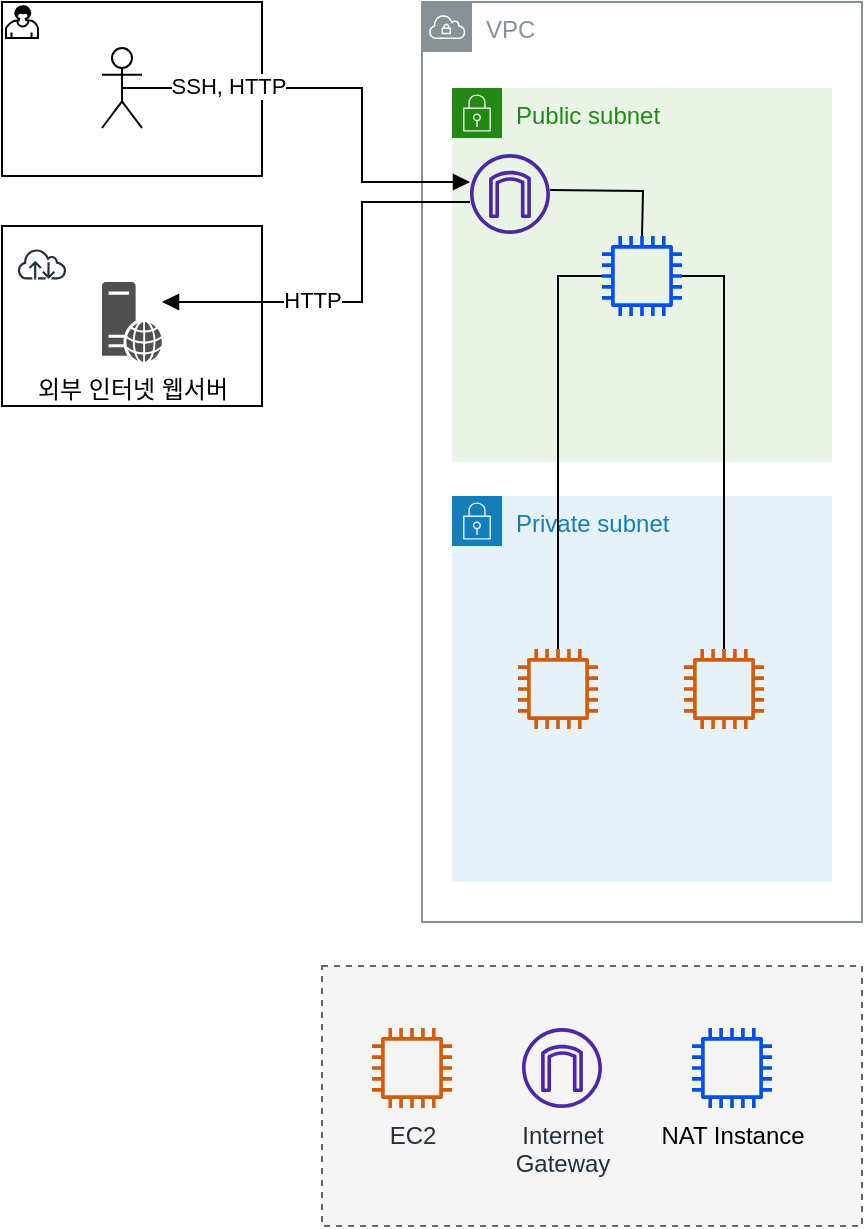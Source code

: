 <mxfile version="20.3.0" type="device"><diagram id="Ht1M8jgEwFfnCIfOTk4-" name="Page-1"><mxGraphModel dx="1122" dy="1719" grid="1" gridSize="10" guides="1" tooltips="1" connect="1" arrows="1" fold="1" page="1" pageScale="1" pageWidth="1169" pageHeight="827" math="0" shadow="0"><root><mxCell id="0"/><mxCell id="1" parent="0"/><mxCell id="R6uI5N3SGkkTVIwYfBwB-4" value="" style="rounded=0;whiteSpace=wrap;html=1;" parent="1" vertex="1"><mxGeometry x="110" y="-568" width="130" height="90" as="geometry"/></mxCell><mxCell id="R6uI5N3SGkkTVIwYfBwB-2" value="" style="points=[[0.25,0,0],[0.5,0,0],[0.75,0,0],[1,0.25,0],[1,0.5,0],[1,0.75,0],[0.75,1,0],[0.5,1,0],[0.25,1,0],[0,0.75,0],[0,0.5,0],[0,0.25,0]];shape=mxgraph.bpmn.task;whiteSpace=wrap;size=10;taskMarker=user;shadow=0;" parent="1" vertex="1"><mxGeometry x="110" y="-680" width="130" height="87" as="geometry"/></mxCell><mxCell id="R6uI5N3SGkkTVIwYfBwB-3" value="" style="sketch=0;outlineConnect=0;fontColor=#232F3E;gradientColor=none;strokeColor=#232F3E;fillColor=#ffffff;dashed=0;verticalLabelPosition=bottom;verticalAlign=top;align=center;html=1;fontSize=12;fontStyle=0;aspect=fixed;shape=mxgraph.aws4.resourceIcon;resIcon=mxgraph.aws4.internet;" parent="1" vertex="1"><mxGeometry x="115" y="-564" width="30" height="30" as="geometry"/></mxCell><mxCell id="R6uI5N3SGkkTVIwYfBwB-5" value="VPC" style="sketch=0;outlineConnect=0;gradientColor=none;html=1;whiteSpace=wrap;fontSize=12;fontStyle=0;shape=mxgraph.aws4.group;grIcon=mxgraph.aws4.group_vpc;strokeColor=#879196;fillColor=none;verticalAlign=top;align=left;spacingLeft=30;fontColor=#879196;dashed=0;" parent="1" vertex="1"><mxGeometry x="320" y="-680" width="220" height="460" as="geometry"/></mxCell><mxCell id="R6uI5N3SGkkTVIwYfBwB-24" value="Public subnet" style="points=[[0,0],[0.25,0],[0.5,0],[0.75,0],[1,0],[1,0.25],[1,0.5],[1,0.75],[1,1],[0.75,1],[0.5,1],[0.25,1],[0,1],[0,0.75],[0,0.5],[0,0.25]];outlineConnect=0;gradientColor=none;html=1;whiteSpace=wrap;fontSize=12;fontStyle=0;container=1;pointerEvents=0;collapsible=0;recursiveResize=0;shape=mxgraph.aws4.group;grIcon=mxgraph.aws4.group_security_group;grStroke=0;strokeColor=#248814;fillColor=#E9F3E6;verticalAlign=top;align=left;spacingLeft=30;fontColor=#248814;dashed=0;" parent="1" vertex="1"><mxGeometry x="335" y="-637" width="190" height="187" as="geometry"/></mxCell><mxCell id="sn4Eug_t6m3upNQBMQ4c-3" value="" style="sketch=0;outlineConnect=0;fontColor=#ffffff;fillColor=#0050ef;strokeColor=#001DBC;dashed=0;verticalLabelPosition=bottom;verticalAlign=top;align=center;html=1;fontSize=12;fontStyle=0;aspect=fixed;pointerEvents=1;shape=mxgraph.aws4.instance2;" parent="R6uI5N3SGkkTVIwYfBwB-24" vertex="1"><mxGeometry x="75" y="74" width="40" height="40" as="geometry"/></mxCell><mxCell id="R6uI5N3SGkkTVIwYfBwB-17" style="edgeStyle=orthogonalEdgeStyle;rounded=0;orthogonalLoop=1;jettySize=auto;html=1;endArrow=block;endFill=1;" parent="1" source="unLPfYza83evG2cnuupM-9" target="R6uI5N3SGkkTVIwYfBwB-11" edge="1"><mxGeometry relative="1" as="geometry"><mxPoint x="300" y="-520" as="sourcePoint"/><mxPoint x="250" y="-560" as="targetPoint"/><Array as="points"><mxPoint x="290" y="-580"/><mxPoint x="290" y="-530"/></Array></mxGeometry></mxCell><mxCell id="R6uI5N3SGkkTVIwYfBwB-19" value="HTTP" style="edgeLabel;html=1;align=center;verticalAlign=middle;resizable=0;points=[];" parent="R6uI5N3SGkkTVIwYfBwB-17" vertex="1" connectable="0"><mxGeometry x="-0.45" y="1" relative="1" as="geometry"><mxPoint x="-26" y="47" as="offset"/></mxGeometry></mxCell><mxCell id="R6uI5N3SGkkTVIwYfBwB-20" style="edgeStyle=orthogonalEdgeStyle;rounded=0;orthogonalLoop=1;jettySize=auto;html=1;endArrow=none;endFill=0;" parent="1" edge="1"><mxGeometry relative="1" as="geometry"><mxPoint x="384" y="-586" as="sourcePoint"/><mxPoint x="430" y="-563" as="targetPoint"/></mxGeometry></mxCell><mxCell id="R6uI5N3SGkkTVIwYfBwB-11" value="외부 인터넷 웹서버" style="sketch=0;pointerEvents=1;shadow=0;dashed=0;html=1;strokeColor=none;fillColor=#505050;labelPosition=center;verticalLabelPosition=bottom;verticalAlign=top;outlineConnect=0;align=center;shape=mxgraph.office.servers.web_server;" parent="1" vertex="1"><mxGeometry x="160" y="-540" width="30" height="40" as="geometry"/></mxCell><mxCell id="R6uI5N3SGkkTVIwYfBwB-16" style="edgeStyle=orthogonalEdgeStyle;rounded=0;orthogonalLoop=1;jettySize=auto;html=1;exitX=0.5;exitY=0.5;exitDx=0;exitDy=0;exitPerimeter=0;endArrow=block;endFill=1;" parent="1" source="R6uI5N3SGkkTVIwYfBwB-14" target="unLPfYza83evG2cnuupM-9" edge="1"><mxGeometry relative="1" as="geometry"><Array as="points"><mxPoint x="290" y="-637"/><mxPoint x="290" y="-590"/></Array><mxPoint x="344" y="-590" as="targetPoint"/></mxGeometry></mxCell><mxCell id="R6uI5N3SGkkTVIwYfBwB-18" value="SSH, HTTP" style="edgeLabel;html=1;align=center;verticalAlign=middle;resizable=0;points=[];" parent="R6uI5N3SGkkTVIwYfBwB-16" vertex="1" connectable="0"><mxGeometry x="-0.603" y="1" relative="1" as="geometry"><mxPoint x="9" as="offset"/></mxGeometry></mxCell><mxCell id="R6uI5N3SGkkTVIwYfBwB-14" value="" style="shape=umlActor;verticalLabelPosition=bottom;verticalAlign=top;html=1;outlineConnect=0;" parent="1" vertex="1"><mxGeometry x="160" y="-657" width="20" height="40" as="geometry"/></mxCell><mxCell id="R6uI5N3SGkkTVIwYfBwB-25" value="Private subnet" style="points=[[0,0],[0.25,0],[0.5,0],[0.75,0],[1,0],[1,0.25],[1,0.5],[1,0.75],[1,1],[0.75,1],[0.5,1],[0.25,1],[0,1],[0,0.75],[0,0.5],[0,0.25]];outlineConnect=0;gradientColor=none;html=1;whiteSpace=wrap;fontSize=12;fontStyle=0;container=1;pointerEvents=0;collapsible=0;recursiveResize=0;shape=mxgraph.aws4.group;grIcon=mxgraph.aws4.group_security_group;grStroke=0;strokeColor=#147EBA;fillColor=#E6F2F8;verticalAlign=top;align=left;spacingLeft=30;fontColor=#147EBA;dashed=0;" parent="1" vertex="1"><mxGeometry x="335" y="-433" width="190" height="193" as="geometry"/></mxCell><mxCell id="R6uI5N3SGkkTVIwYfBwB-27" value="" style="rounded=0;whiteSpace=wrap;html=1;fillColor=#f5f5f5;fontColor=#333333;strokeColor=#666666;dashed=1;" parent="1" vertex="1"><mxGeometry x="270" y="-198" width="270" height="130" as="geometry"/></mxCell><mxCell id="unLPfYza83evG2cnuupM-8" value="Internet&lt;br&gt;Gateway" style="sketch=0;outlineConnect=0;fontColor=#232F3E;gradientColor=none;fillColor=#4D27AA;strokeColor=none;dashed=0;verticalLabelPosition=bottom;verticalAlign=top;align=center;html=1;fontSize=12;fontStyle=0;aspect=fixed;pointerEvents=1;shape=mxgraph.aws4.internet_gateway;rounded=0;shadow=0;" parent="1" vertex="1"><mxGeometry x="370" y="-167" width="40" height="40" as="geometry"/></mxCell><mxCell id="unLPfYza83evG2cnuupM-9" value="" style="sketch=0;outlineConnect=0;fontColor=#232F3E;gradientColor=none;fillColor=#4D27AA;strokeColor=none;dashed=0;verticalLabelPosition=bottom;verticalAlign=top;align=center;html=1;fontSize=12;fontStyle=0;aspect=fixed;pointerEvents=1;shape=mxgraph.aws4.internet_gateway;rounded=0;shadow=0;" parent="1" vertex="1"><mxGeometry x="344" y="-604" width="40" height="40" as="geometry"/></mxCell><mxCell id="sn4Eug_t6m3upNQBMQ4c-1" value="EC2" style="sketch=0;outlineConnect=0;fontColor=#232F3E;gradientColor=none;fillColor=#D45B07;strokeColor=none;dashed=0;verticalLabelPosition=bottom;verticalAlign=top;align=center;html=1;fontSize=12;fontStyle=0;aspect=fixed;pointerEvents=1;shape=mxgraph.aws4.instance2;" parent="1" vertex="1"><mxGeometry x="295" y="-167" width="40" height="40" as="geometry"/></mxCell><mxCell id="sn4Eug_t6m3upNQBMQ4c-4" value="NAT Instance" style="sketch=0;outlineConnect=0;fillColor=#0050ef;strokeColor=#001DBC;dashed=0;verticalLabelPosition=bottom;verticalAlign=top;align=center;html=1;fontSize=12;fontStyle=0;pointerEvents=1;shape=mxgraph.aws4.instance2;fontColor=#000000;aspect=fixed;" parent="1" vertex="1"><mxGeometry x="455" y="-167" width="40" height="40" as="geometry"/></mxCell><mxCell id="sn4Eug_t6m3upNQBMQ4c-5" value="" style="sketch=0;outlineConnect=0;fontColor=#232F3E;gradientColor=none;fillColor=#D45B07;strokeColor=none;dashed=0;verticalLabelPosition=bottom;verticalAlign=top;align=center;html=1;fontSize=12;fontStyle=0;aspect=fixed;pointerEvents=1;shape=mxgraph.aws4.instance2;" parent="1" vertex="1"><mxGeometry x="451" y="-356.5" width="40" height="40" as="geometry"/></mxCell><mxCell id="sn4Eug_t6m3upNQBMQ4c-2" value="" style="sketch=0;outlineConnect=0;fontColor=#232F3E;gradientColor=none;fillColor=#D45B07;strokeColor=none;dashed=0;verticalLabelPosition=bottom;verticalAlign=top;align=center;html=1;fontSize=12;fontStyle=0;aspect=fixed;pointerEvents=1;shape=mxgraph.aws4.instance2;" parent="1" vertex="1"><mxGeometry x="368" y="-356.5" width="40" height="40" as="geometry"/></mxCell><mxCell id="sn4Eug_t6m3upNQBMQ4c-7" style="edgeStyle=orthogonalEdgeStyle;rounded=0;orthogonalLoop=1;jettySize=auto;html=1;fontColor=#000000;endArrow=none;endFill=0;" parent="1" source="sn4Eug_t6m3upNQBMQ4c-3" target="sn4Eug_t6m3upNQBMQ4c-5" edge="1"><mxGeometry relative="1" as="geometry"/></mxCell><mxCell id="sn4Eug_t6m3upNQBMQ4c-8" style="edgeStyle=orthogonalEdgeStyle;rounded=0;orthogonalLoop=1;jettySize=auto;html=1;fontColor=#000000;endArrow=none;endFill=0;" parent="1" source="sn4Eug_t6m3upNQBMQ4c-3" target="sn4Eug_t6m3upNQBMQ4c-2" edge="1"><mxGeometry relative="1" as="geometry"><Array as="points"><mxPoint x="388" y="-543"/></Array></mxGeometry></mxCell></root></mxGraphModel></diagram></mxfile>